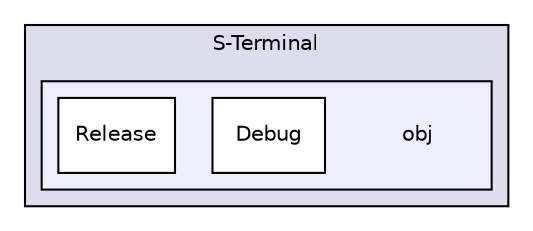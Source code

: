 digraph "Superwikia-Alpha-Codebase/Superwikia-Documentation-Library/Superwikia Documentation Library/S-Terminal/S-Terminal/obj" {
  compound=true
  node [ fontsize="10", fontname="Helvetica"];
  edge [ labelfontsize="10", labelfontname="Helvetica"];
  subgraph clusterdir_3950fc17c8ac0cbe80bd42f84bea7d9a {
    graph [ bgcolor="#ddddee", pencolor="black", label="S-Terminal" fontname="Helvetica", fontsize="10", URL="dir_3950fc17c8ac0cbe80bd42f84bea7d9a.html"]
  subgraph clusterdir_05a57bb97cf12075561ef238cd3d39fd {
    graph [ bgcolor="#eeeeff", pencolor="black", label="" URL="dir_05a57bb97cf12075561ef238cd3d39fd.html"];
    dir_05a57bb97cf12075561ef238cd3d39fd [shape=plaintext label="obj"];
    dir_dde201e99dc06d3a390f3b67c3eb4002 [shape=box label="Debug" color="black" fillcolor="white" style="filled" URL="dir_dde201e99dc06d3a390f3b67c3eb4002.html"];
    dir_61f9d5063a7f378a9947a751505ac169 [shape=box label="Release" color="black" fillcolor="white" style="filled" URL="dir_61f9d5063a7f378a9947a751505ac169.html"];
  }
  }
}
